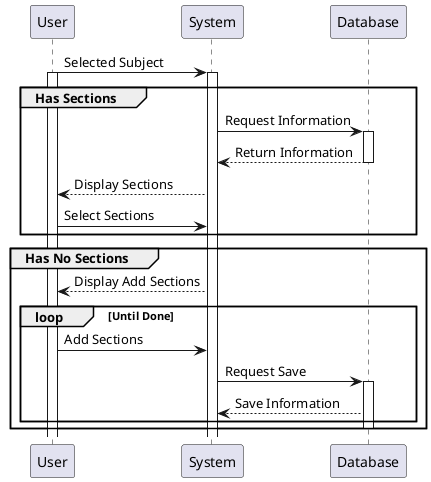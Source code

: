 @startuml
User -> System : Selected Subject
activate User
activate System
group Has Sections
System -> Database : Request Information
activate Database
Database --> System : Return Information
deactivate Database
System --> User : Display Sections
User -> System : Select Sections
end

group Has No Sections
System --> User : Display Add Sections
loop Until Done
User -> System : Add Sections
System -> Database : Request Save
activate Database
Database --> System: Save Information
end
deactivate Database
end

@enduml